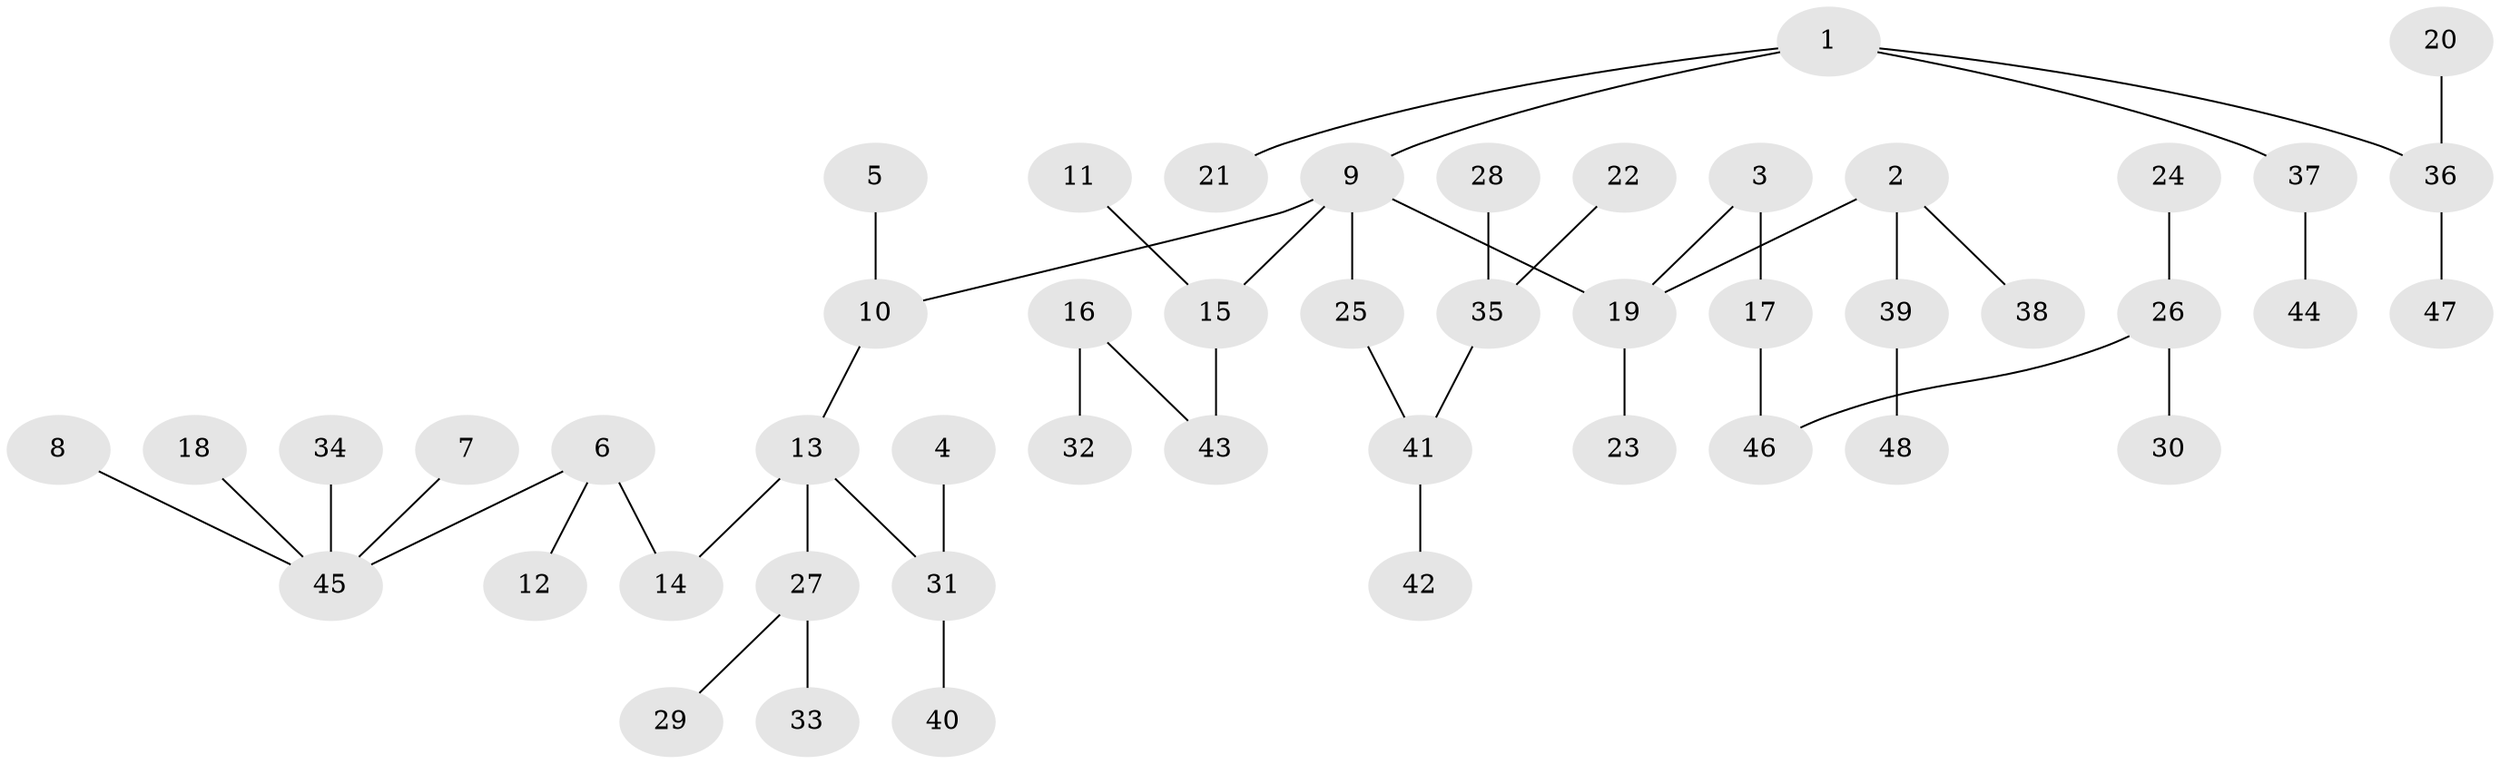 // original degree distribution, {5: 0.059322033898305086, 6: 0.01694915254237288, 2: 0.23728813559322035, 4: 0.05084745762711865, 3: 0.11016949152542373, 1: 0.5169491525423728, 7: 0.00847457627118644}
// Generated by graph-tools (version 1.1) at 2025/37/03/04/25 23:37:27]
// undirected, 48 vertices, 47 edges
graph export_dot {
  node [color=gray90,style=filled];
  1;
  2;
  3;
  4;
  5;
  6;
  7;
  8;
  9;
  10;
  11;
  12;
  13;
  14;
  15;
  16;
  17;
  18;
  19;
  20;
  21;
  22;
  23;
  24;
  25;
  26;
  27;
  28;
  29;
  30;
  31;
  32;
  33;
  34;
  35;
  36;
  37;
  38;
  39;
  40;
  41;
  42;
  43;
  44;
  45;
  46;
  47;
  48;
  1 -- 9 [weight=1.0];
  1 -- 21 [weight=1.0];
  1 -- 36 [weight=1.0];
  1 -- 37 [weight=1.0];
  2 -- 19 [weight=1.0];
  2 -- 38 [weight=1.0];
  2 -- 39 [weight=1.0];
  3 -- 17 [weight=1.0];
  3 -- 19 [weight=1.0];
  4 -- 31 [weight=1.0];
  5 -- 10 [weight=1.0];
  6 -- 12 [weight=1.0];
  6 -- 14 [weight=1.0];
  6 -- 45 [weight=1.0];
  7 -- 45 [weight=1.0];
  8 -- 45 [weight=1.0];
  9 -- 10 [weight=1.0];
  9 -- 15 [weight=1.0];
  9 -- 19 [weight=1.0];
  9 -- 25 [weight=1.0];
  10 -- 13 [weight=1.0];
  11 -- 15 [weight=1.0];
  13 -- 14 [weight=1.0];
  13 -- 27 [weight=1.0];
  13 -- 31 [weight=1.0];
  15 -- 43 [weight=1.0];
  16 -- 32 [weight=1.0];
  16 -- 43 [weight=1.0];
  17 -- 46 [weight=1.0];
  18 -- 45 [weight=1.0];
  19 -- 23 [weight=1.0];
  20 -- 36 [weight=1.0];
  22 -- 35 [weight=1.0];
  24 -- 26 [weight=1.0];
  25 -- 41 [weight=1.0];
  26 -- 30 [weight=1.0];
  26 -- 46 [weight=1.0];
  27 -- 29 [weight=1.0];
  27 -- 33 [weight=1.0];
  28 -- 35 [weight=1.0];
  31 -- 40 [weight=1.0];
  34 -- 45 [weight=1.0];
  35 -- 41 [weight=1.0];
  36 -- 47 [weight=1.0];
  37 -- 44 [weight=1.0];
  39 -- 48 [weight=1.0];
  41 -- 42 [weight=1.0];
}
